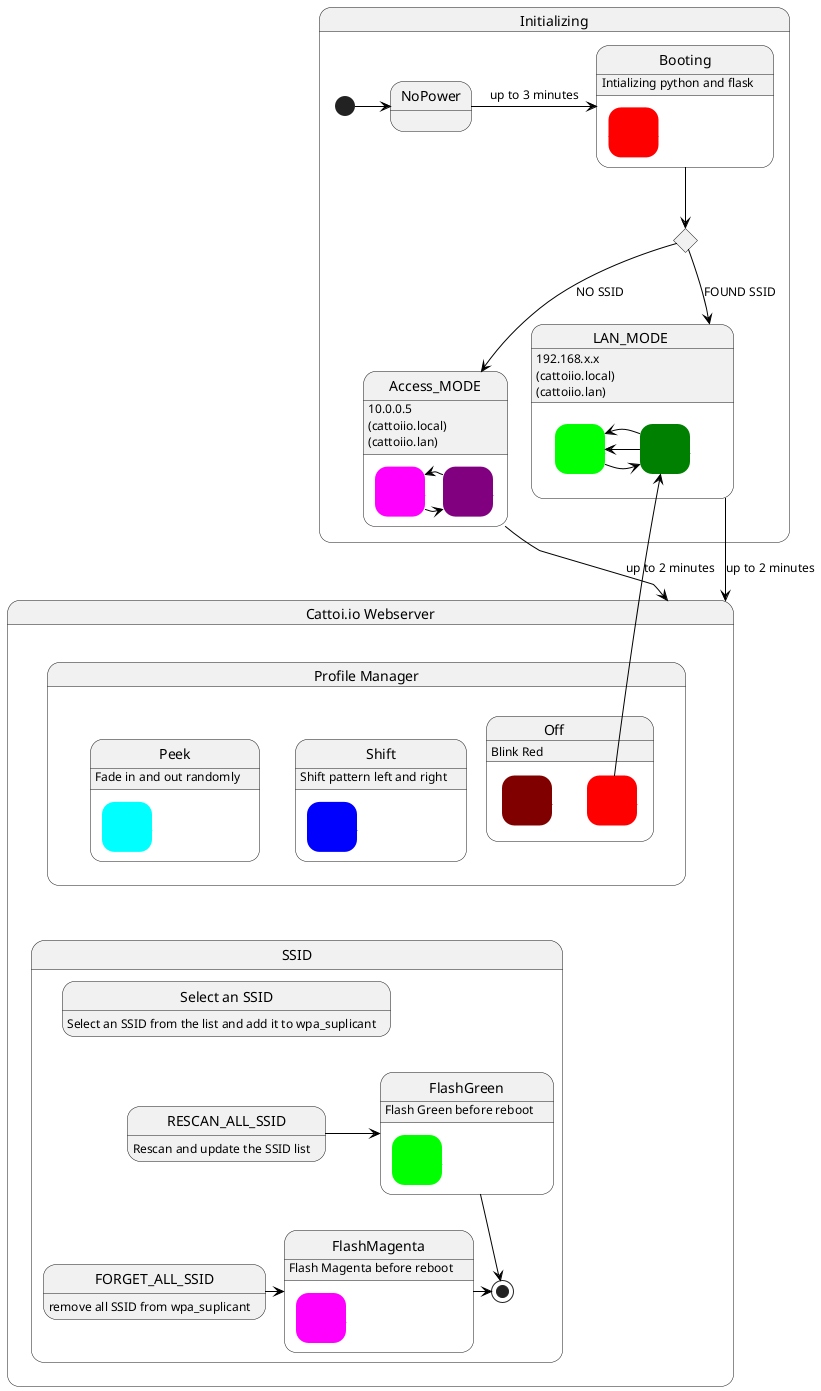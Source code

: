 @startuml
!include <archimate/Archimate>


state Initializing {
[*] -> NoPower

NoPower -> Booting : up to 3 minutes
state WPA_SSID <<choice>>
state Booting {
  state " " as Booting_h #ff0000 ##ff0000
}
Booting: Intializing python and flask
Booting --> WPA_SSID 
WPA_SSID --> Access_MODE : NO SSID
state Access_MODE {
Access_MODE : 10.0.0.5\n(cattoiio.local)\n(cattoiio.lan)
state " " as Access_Mode_h #ff00ff ##ff00ff
state " " as Access_Mode_l #800080 ##800080
Access_Mode_h  -> Access_Mode_l
Access_Mode_h  <- Access_Mode_l
}
WPA_SSID --> LAN_MODE: FOUND SSID
state LAN_MODE {
  LAN_MODE: 192.168.x.x\n(cattoiio.local)\n(cattoiio.lan)
  state " " as LAN_MODE_h #00ff00 ##00ff00
  state " " as LAN_MODE_l #008000 ##008000
LAN_MODE_h -> LAN_MODE_l 
LAN_MODE_h <- LAN_MODE_l 
}
}


state WebServer as "Cattoi.io Webserver" {

  state ProfileManager as "Profile Manager" {
    state Shift {
      Shift: Shift pattern left and right
      state " " as Shift_h #0000ff ##0000ff
    }
    state Peek {
      Peek: Fade in and out randomly
      state " " as Peek_h #00ffff ##00ffff
    }

    state Off {
      Off: Blink Red
      state " " as Off_h #ff0000 ##ff0000
      state " " as Off_l #800000 ##800000
      Off_h -> LAN_MODE_l 
      LAN_MODE_h <- LAN_MODE_l 
    }
  }
  state SSID {
    RESCAN_ALL_SSID: Rescan and update the SSID list
    state "Select an SSID" as selectSSID
        selectSSID: Select an SSID from the list and add it to wpa_suplicant
    state FlashGreen {
      FlashGreen : Flash Green before reboot
      state " " as FlashGreen_h #00FF00 ##00FF00
    }
    FORGET_ALL_SSID: remove all SSID from wpa_suplicant
    state FlashMagenta {
      FlashMagenta: Flash Magenta before reboot
      state " " as FlashMagenta_h #FF00FF ##FF00FF
    }
    
    selectSSID -down[hidden]-> RESCAN_ALL_SSID
    RESCAN_ALL_SSID-down[hidden]-> FORGET_ALL_SSID
    RESCAN_ALL_SSID -> FlashGreen
    FlashGreen-> [*]
    FORGET_ALL_SSID -> FlashMagenta
    FlashMagenta -> [*]
  }  
  ProfileManager -down[hidden]-> SSID
}
Access_MODE --> WebServer : up to 2 minutes
LAN_MODE --> WebServer : up to 2 minutes
@enduml